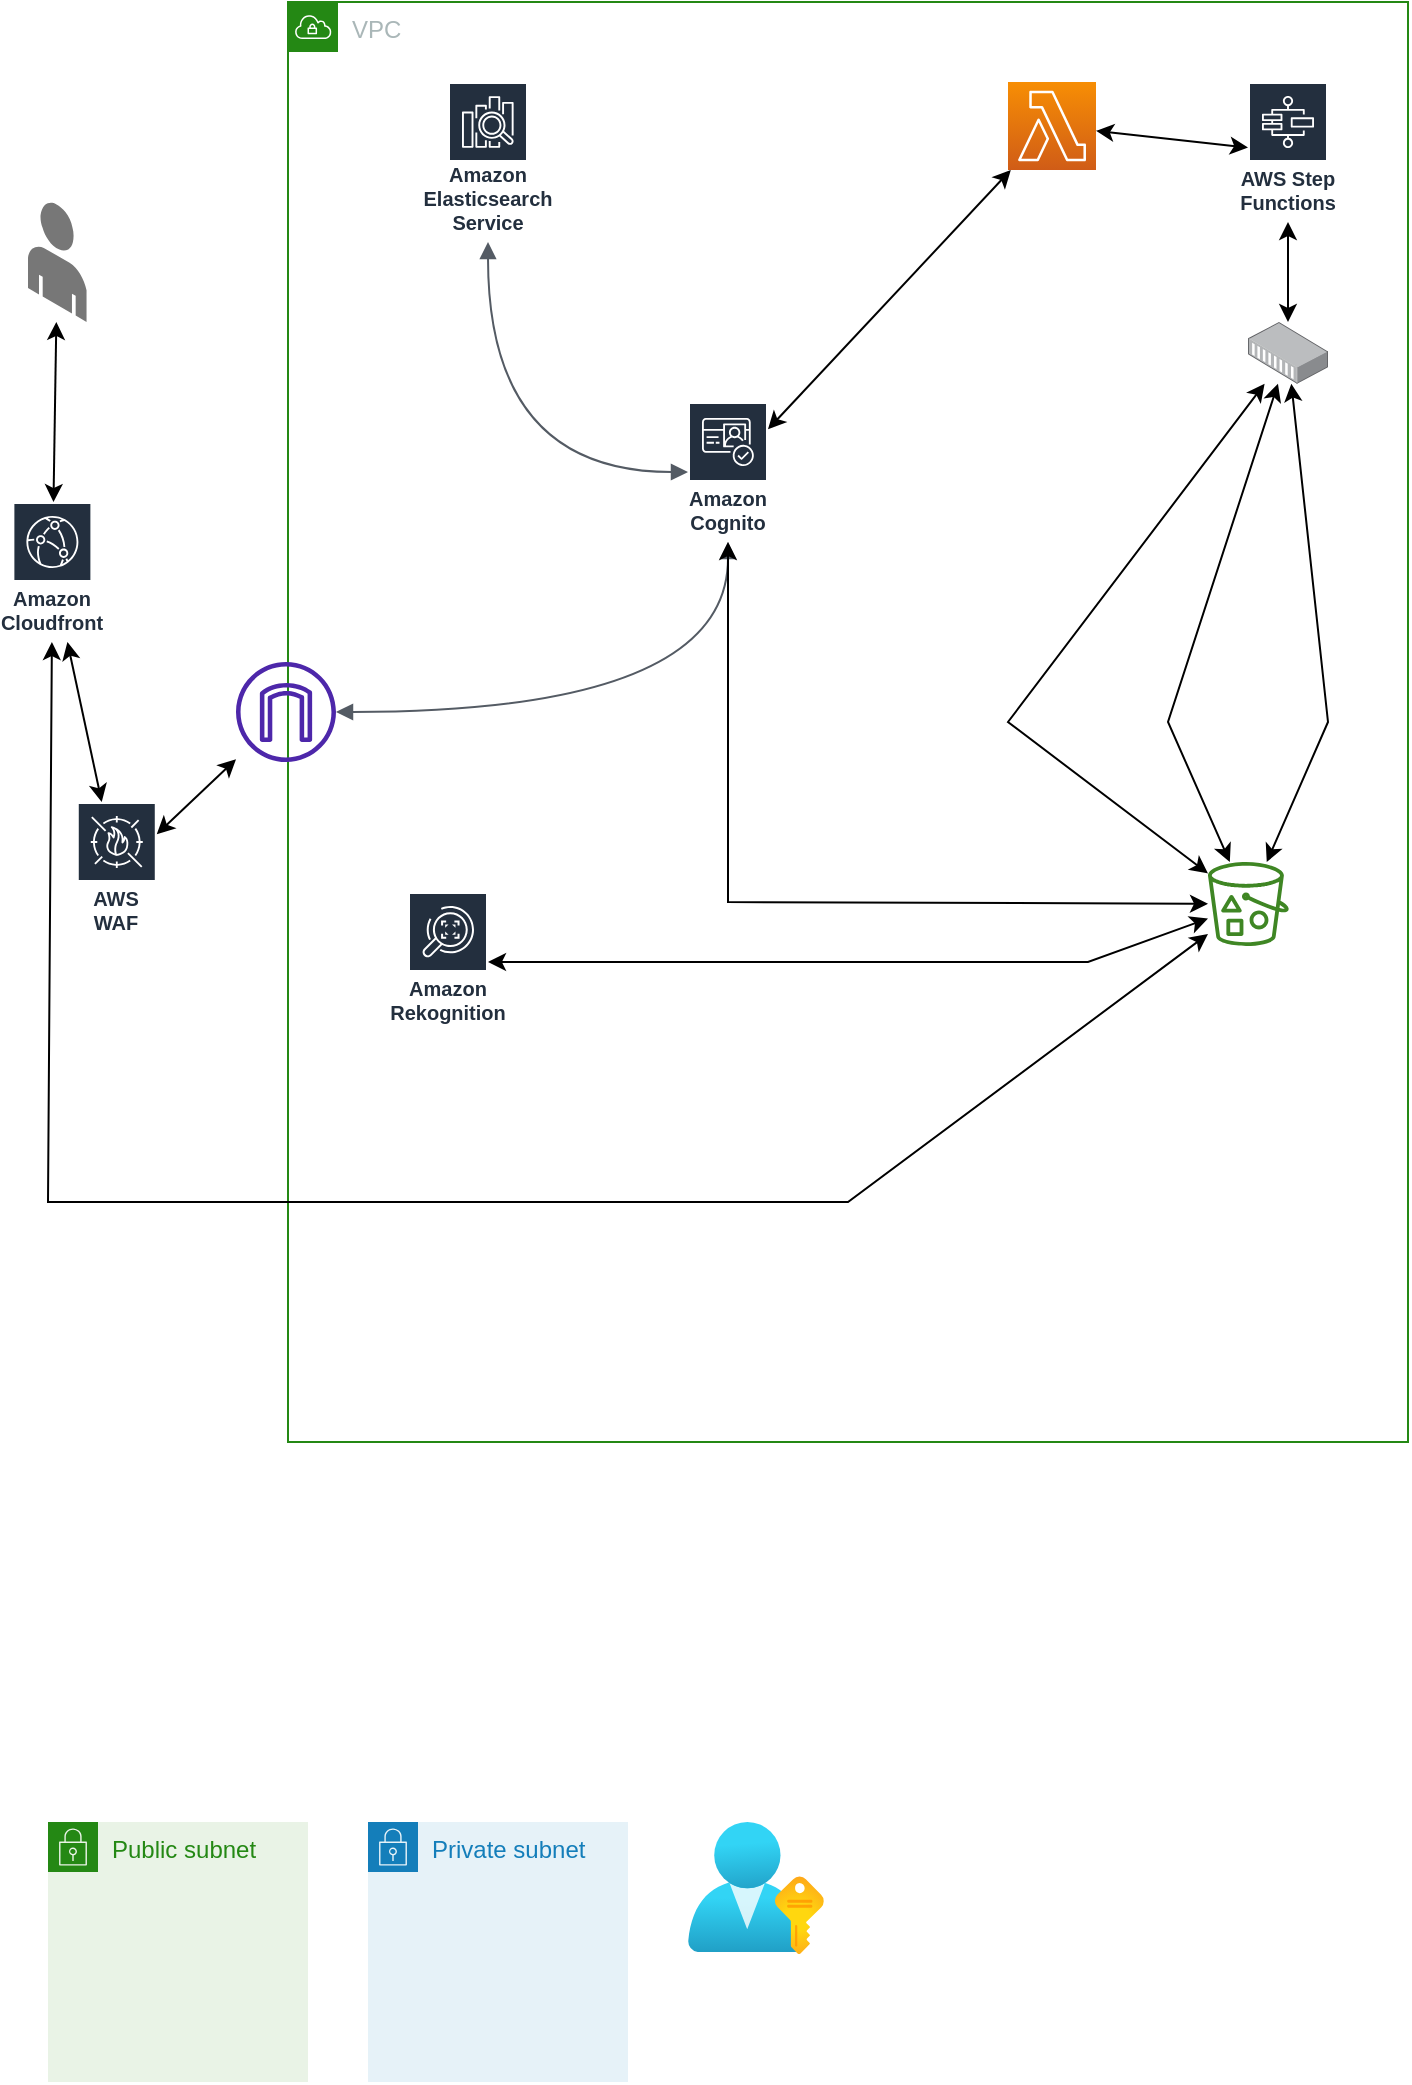 <mxfile version="20.4.0" type="github"><diagram id="S3VAisHAgMA8_Ykdj9Oy" name="Page-1"><mxGraphModel dx="1422" dy="804" grid="1" gridSize="10" guides="1" tooltips="1" connect="1" arrows="1" fold="1" page="1" pageScale="1" pageWidth="827" pageHeight="1169" math="0" shadow="0"><root><mxCell id="0"/><mxCell id="1" parent="0"/><mxCell id="wD5FJYrh4Tz_VP_SSk0y-1" value="VPC" style="points=[[0,0],[0.25,0],[0.5,0],[0.75,0],[1,0],[1,0.25],[1,0.5],[1,0.75],[1,1],[0.75,1],[0.5,1],[0.25,1],[0,1],[0,0.75],[0,0.5],[0,0.25]];outlineConnect=0;gradientColor=none;html=1;whiteSpace=wrap;fontSize=12;fontStyle=0;container=1;pointerEvents=0;collapsible=0;recursiveResize=0;shape=mxgraph.aws4.group;grIcon=mxgraph.aws4.group_vpc;strokeColor=#248814;fillColor=none;verticalAlign=top;align=left;spacingLeft=30;fontColor=#AAB7B8;dashed=0;" vertex="1" parent="1"><mxGeometry x="160" y="80" width="560" height="720" as="geometry"/></mxCell><mxCell id="wD5FJYrh4Tz_VP_SSk0y-25" value="Amazon Cognito" style="sketch=0;outlineConnect=0;fontColor=#232F3E;gradientColor=none;strokeColor=#ffffff;fillColor=#232F3E;dashed=0;verticalLabelPosition=middle;verticalAlign=bottom;align=center;html=1;whiteSpace=wrap;fontSize=10;fontStyle=1;spacing=3;shape=mxgraph.aws4.productIcon;prIcon=mxgraph.aws4.cognito;" vertex="1" parent="wD5FJYrh4Tz_VP_SSk0y-1"><mxGeometry x="200" y="200" width="40" height="70" as="geometry"/></mxCell><mxCell id="wD5FJYrh4Tz_VP_SSk0y-27" value="Amazon Elasticsearch Service" style="sketch=0;outlineConnect=0;fontColor=#232F3E;gradientColor=none;strokeColor=#ffffff;fillColor=#232F3E;dashed=0;verticalLabelPosition=middle;verticalAlign=bottom;align=center;html=1;whiteSpace=wrap;fontSize=10;fontStyle=1;spacing=3;shape=mxgraph.aws4.productIcon;prIcon=mxgraph.aws4.elasticsearch_service;" vertex="1" parent="wD5FJYrh4Tz_VP_SSk0y-1"><mxGeometry x="80" y="40" width="40" height="80" as="geometry"/></mxCell><mxCell id="wD5FJYrh4Tz_VP_SSk0y-40" value="" style="edgeStyle=orthogonalEdgeStyle;html=1;endArrow=block;elbow=vertical;startArrow=block;startFill=1;endFill=1;strokeColor=#545B64;rounded=0;curved=1;" edge="1" parent="wD5FJYrh4Tz_VP_SSk0y-1" source="wD5FJYrh4Tz_VP_SSk0y-25" target="wD5FJYrh4Tz_VP_SSk0y-27"><mxGeometry width="100" relative="1" as="geometry"><mxPoint x="230" y="310" as="sourcePoint"/><mxPoint x="330" y="310" as="targetPoint"/></mxGeometry></mxCell><mxCell id="wD5FJYrh4Tz_VP_SSk0y-50" value="" style="points=[];aspect=fixed;html=1;align=center;shadow=0;dashed=0;image;image=img/lib/allied_telesis/media_converters/Media_Converter_Modular.svg;" vertex="1" parent="wD5FJYrh4Tz_VP_SSk0y-1"><mxGeometry x="480" y="160" width="40" height="30.85" as="geometry"/></mxCell><mxCell id="wD5FJYrh4Tz_VP_SSk0y-56" value="" style="endArrow=classic;startArrow=classic;html=1;rounded=0;strokeColor=default;elbow=vertical;" edge="1" parent="wD5FJYrh4Tz_VP_SSk0y-1" source="wD5FJYrh4Tz_VP_SSk0y-61" target="wD5FJYrh4Tz_VP_SSk0y-50"><mxGeometry width="50" height="50" relative="1" as="geometry"><mxPoint x="220" y="440" as="sourcePoint"/><mxPoint x="270" y="390" as="targetPoint"/></mxGeometry></mxCell><mxCell id="wD5FJYrh4Tz_VP_SSk0y-61" value="AWS Step Functions" style="sketch=0;outlineConnect=0;fontColor=#232F3E;gradientColor=none;strokeColor=#ffffff;fillColor=#232F3E;dashed=0;verticalLabelPosition=middle;verticalAlign=bottom;align=center;html=1;whiteSpace=wrap;fontSize=10;fontStyle=1;spacing=3;shape=mxgraph.aws4.productIcon;prIcon=mxgraph.aws4.step_functions;" vertex="1" parent="wD5FJYrh4Tz_VP_SSk0y-1"><mxGeometry x="480" y="40" width="40" height="70" as="geometry"/></mxCell><mxCell id="wD5FJYrh4Tz_VP_SSk0y-63" value="" style="endArrow=classic;startArrow=classic;html=1;rounded=0;strokeColor=default;elbow=vertical;" edge="1" parent="wD5FJYrh4Tz_VP_SSk0y-1" source="wD5FJYrh4Tz_VP_SSk0y-25" target="wD5FJYrh4Tz_VP_SSk0y-68"><mxGeometry width="50" height="50" relative="1" as="geometry"><mxPoint x="220" y="440" as="sourcePoint"/><mxPoint x="270" y="390" as="targetPoint"/></mxGeometry></mxCell><mxCell id="wD5FJYrh4Tz_VP_SSk0y-68" value="" style="sketch=0;points=[[0,0,0],[0.25,0,0],[0.5,0,0],[0.75,0,0],[1,0,0],[0,1,0],[0.25,1,0],[0.5,1,0],[0.75,1,0],[1,1,0],[0,0.25,0],[0,0.5,0],[0,0.75,0],[1,0.25,0],[1,0.5,0],[1,0.75,0]];outlineConnect=0;fontColor=#232F3E;gradientColor=#F78E04;gradientDirection=north;fillColor=#D05C17;strokeColor=#ffffff;dashed=0;verticalLabelPosition=bottom;verticalAlign=top;align=center;html=1;fontSize=12;fontStyle=0;aspect=fixed;shape=mxgraph.aws4.resourceIcon;resIcon=mxgraph.aws4.lambda;" vertex="1" parent="wD5FJYrh4Tz_VP_SSk0y-1"><mxGeometry x="360" y="40" width="44" height="44" as="geometry"/></mxCell><mxCell id="wD5FJYrh4Tz_VP_SSk0y-69" value="" style="endArrow=classic;startArrow=classic;html=1;rounded=0;strokeColor=default;elbow=vertical;" edge="1" parent="wD5FJYrh4Tz_VP_SSk0y-1" source="wD5FJYrh4Tz_VP_SSk0y-68" target="wD5FJYrh4Tz_VP_SSk0y-61"><mxGeometry width="50" height="50" relative="1" as="geometry"><mxPoint x="220" y="440" as="sourcePoint"/><mxPoint x="270" y="390" as="targetPoint"/></mxGeometry></mxCell><mxCell id="wD5FJYrh4Tz_VP_SSk0y-58" value="Amazon Rekognition" style="sketch=0;outlineConnect=0;fontColor=#232F3E;gradientColor=none;strokeColor=#ffffff;fillColor=#232F3E;dashed=0;verticalLabelPosition=middle;verticalAlign=bottom;align=center;html=1;whiteSpace=wrap;fontSize=10;fontStyle=1;spacing=3;shape=mxgraph.aws4.productIcon;prIcon=mxgraph.aws4.rekognition;" vertex="1" parent="wD5FJYrh4Tz_VP_SSk0y-1"><mxGeometry x="60" y="445" width="40" height="70" as="geometry"/></mxCell><mxCell id="wD5FJYrh4Tz_VP_SSk0y-71" value="" style="sketch=0;outlineConnect=0;fontColor=#232F3E;gradientColor=none;fillColor=#4D27AA;strokeColor=none;dashed=0;verticalLabelPosition=bottom;verticalAlign=top;align=center;html=1;fontSize=12;fontStyle=0;aspect=fixed;pointerEvents=1;shape=mxgraph.aws4.internet_gateway;" vertex="1" parent="wD5FJYrh4Tz_VP_SSk0y-1"><mxGeometry x="-26" y="330" width="50" height="50" as="geometry"/></mxCell><mxCell id="wD5FJYrh4Tz_VP_SSk0y-41" value="" style="edgeStyle=orthogonalEdgeStyle;html=1;endArrow=block;elbow=vertical;startArrow=block;startFill=1;endFill=1;strokeColor=#545B64;rounded=0;curved=1;" edge="1" parent="wD5FJYrh4Tz_VP_SSk0y-1" source="wD5FJYrh4Tz_VP_SSk0y-71" target="wD5FJYrh4Tz_VP_SSk0y-25"><mxGeometry width="100" relative="1" as="geometry"><mxPoint x="26" y="360" as="sourcePoint"/><mxPoint x="290" y="310" as="targetPoint"/></mxGeometry></mxCell><mxCell id="wD5FJYrh4Tz_VP_SSk0y-18" value="" style="sketch=0;outlineConnect=0;fontColor=#232F3E;gradientColor=none;fillColor=#3F8624;strokeColor=none;dashed=0;verticalLabelPosition=bottom;verticalAlign=top;align=center;html=1;fontSize=12;fontStyle=0;aspect=fixed;pointerEvents=1;shape=mxgraph.aws4.bucket_with_objects;" vertex="1" parent="wD5FJYrh4Tz_VP_SSk0y-1"><mxGeometry x="460" y="430" width="40.38" height="42" as="geometry"/></mxCell><mxCell id="wD5FJYrh4Tz_VP_SSk0y-55" value="" style="endArrow=classic;startArrow=classic;html=1;rounded=0;strokeColor=default;elbow=vertical;" edge="1" parent="wD5FJYrh4Tz_VP_SSk0y-1" source="wD5FJYrh4Tz_VP_SSk0y-50" target="wD5FJYrh4Tz_VP_SSk0y-18"><mxGeometry width="50" height="50" relative="1" as="geometry"><mxPoint x="220" y="440" as="sourcePoint"/><mxPoint x="270" y="390" as="targetPoint"/><Array as="points"><mxPoint x="360" y="360"/></Array></mxGeometry></mxCell><mxCell id="wD5FJYrh4Tz_VP_SSk0y-54" value="" style="endArrow=classic;startArrow=classic;html=1;rounded=0;strokeColor=default;elbow=vertical;" edge="1" parent="wD5FJYrh4Tz_VP_SSk0y-1" source="wD5FJYrh4Tz_VP_SSk0y-50" target="wD5FJYrh4Tz_VP_SSk0y-18"><mxGeometry width="50" height="50" relative="1" as="geometry"><mxPoint x="220" y="440" as="sourcePoint"/><mxPoint x="270" y="390" as="targetPoint"/><Array as="points"><mxPoint x="440" y="360"/></Array></mxGeometry></mxCell><mxCell id="wD5FJYrh4Tz_VP_SSk0y-53" value="" style="endArrow=classic;startArrow=classic;html=1;rounded=0;strokeColor=default;elbow=vertical;" edge="1" parent="wD5FJYrh4Tz_VP_SSk0y-1" source="wD5FJYrh4Tz_VP_SSk0y-50" target="wD5FJYrh4Tz_VP_SSk0y-18"><mxGeometry width="50" height="50" relative="1" as="geometry"><mxPoint x="250" y="520" as="sourcePoint"/><mxPoint x="300" y="470" as="targetPoint"/><Array as="points"><mxPoint x="520" y="360"/></Array></mxGeometry></mxCell><mxCell id="wD5FJYrh4Tz_VP_SSk0y-59" value="" style="endArrow=classic;startArrow=classic;html=1;rounded=0;strokeColor=default;elbow=vertical;" edge="1" parent="wD5FJYrh4Tz_VP_SSk0y-1" source="wD5FJYrh4Tz_VP_SSk0y-58" target="wD5FJYrh4Tz_VP_SSk0y-18"><mxGeometry width="50" height="50" relative="1" as="geometry"><mxPoint x="220" y="440" as="sourcePoint"/><mxPoint x="270" y="390" as="targetPoint"/><Array as="points"><mxPoint x="400" y="480"/></Array></mxGeometry></mxCell><mxCell id="wD5FJYrh4Tz_VP_SSk0y-62" value="" style="endArrow=classic;startArrow=classic;html=1;rounded=0;strokeColor=default;elbow=vertical;" edge="1" parent="wD5FJYrh4Tz_VP_SSk0y-1" source="wD5FJYrh4Tz_VP_SSk0y-18" target="wD5FJYrh4Tz_VP_SSk0y-25"><mxGeometry width="50" height="50" relative="1" as="geometry"><mxPoint x="220" y="440" as="sourcePoint"/><mxPoint x="270" y="390" as="targetPoint"/><Array as="points"><mxPoint x="220" y="450"/></Array></mxGeometry></mxCell><mxCell id="wD5FJYrh4Tz_VP_SSk0y-15" value="Public subnet" style="points=[[0,0],[0.25,0],[0.5,0],[0.75,0],[1,0],[1,0.25],[1,0.5],[1,0.75],[1,1],[0.75,1],[0.5,1],[0.25,1],[0,1],[0,0.75],[0,0.5],[0,0.25]];outlineConnect=0;gradientColor=none;html=1;whiteSpace=wrap;fontSize=12;fontStyle=0;container=1;pointerEvents=0;collapsible=0;recursiveResize=0;shape=mxgraph.aws4.group;grIcon=mxgraph.aws4.group_security_group;grStroke=0;strokeColor=#248814;fillColor=#E9F3E6;verticalAlign=top;align=left;spacingLeft=30;fontColor=#248814;dashed=0;" vertex="1" parent="1"><mxGeometry x="40" y="990" width="130" height="130" as="geometry"/></mxCell><mxCell id="wD5FJYrh4Tz_VP_SSk0y-16" value="Private subnet" style="points=[[0,0],[0.25,0],[0.5,0],[0.75,0],[1,0],[1,0.25],[1,0.5],[1,0.75],[1,1],[0.75,1],[0.5,1],[0.25,1],[0,1],[0,0.75],[0,0.5],[0,0.25]];outlineConnect=0;gradientColor=none;html=1;whiteSpace=wrap;fontSize=12;fontStyle=0;container=1;pointerEvents=0;collapsible=0;recursiveResize=0;shape=mxgraph.aws4.group;grIcon=mxgraph.aws4.group_security_group;grStroke=0;strokeColor=#147EBA;fillColor=#E6F2F8;verticalAlign=top;align=left;spacingLeft=30;fontColor=#147EBA;dashed=0;" vertex="1" parent="1"><mxGeometry x="200" y="990" width="130" height="130" as="geometry"/></mxCell><mxCell id="wD5FJYrh4Tz_VP_SSk0y-43" value="" style="aspect=fixed;html=1;points=[];align=center;image;fontSize=12;image=img/lib/azure2/azure_stack/User_Subscriptions.svg;" vertex="1" parent="1"><mxGeometry x="360" y="990" width="68" height="66" as="geometry"/></mxCell><mxCell id="wD5FJYrh4Tz_VP_SSk0y-44" value="" style="verticalLabelPosition=bottom;html=1;verticalAlign=top;strokeWidth=1;align=center;outlineConnect=0;dashed=0;outlineConnect=0;shape=mxgraph.aws3d.end_user;strokeColor=none;fillColor=#777777;aspect=fixed;" vertex="1" parent="1"><mxGeometry x="30" y="180" width="29.27" height="60" as="geometry"/></mxCell><mxCell id="wD5FJYrh4Tz_VP_SSk0y-45" value="Amazon Cloudfront" style="sketch=0;outlineConnect=0;fontColor=#232F3E;gradientColor=none;strokeColor=#ffffff;fillColor=#232F3E;dashed=0;verticalLabelPosition=middle;verticalAlign=bottom;align=center;html=1;whiteSpace=wrap;fontSize=10;fontStyle=1;spacing=3;shape=mxgraph.aws4.productIcon;prIcon=mxgraph.aws4.cloudfront;" vertex="1" parent="1"><mxGeometry x="22.19" y="330" width="40" height="70" as="geometry"/></mxCell><mxCell id="wD5FJYrh4Tz_VP_SSk0y-46" value="" style="endArrow=classic;startArrow=classic;html=1;rounded=0;strokeColor=default;curved=1;elbow=vertical;" edge="1" parent="1" source="wD5FJYrh4Tz_VP_SSk0y-45" target="wD5FJYrh4Tz_VP_SSk0y-44"><mxGeometry width="50" height="50" relative="1" as="geometry"><mxPoint x="380" y="220" as="sourcePoint"/><mxPoint x="430" y="170" as="targetPoint"/></mxGeometry></mxCell><mxCell id="wD5FJYrh4Tz_VP_SSk0y-47" value="AWS WAF" style="sketch=0;outlineConnect=0;fontColor=#232F3E;gradientColor=none;strokeColor=#ffffff;fillColor=#232F3E;dashed=0;verticalLabelPosition=middle;verticalAlign=bottom;align=center;html=1;whiteSpace=wrap;fontSize=10;fontStyle=1;spacing=3;shape=mxgraph.aws4.productIcon;prIcon=mxgraph.aws4.waf;" vertex="1" parent="1"><mxGeometry x="54.39" y="480" width="40" height="70" as="geometry"/></mxCell><mxCell id="wD5FJYrh4Tz_VP_SSk0y-48" value="" style="endArrow=classic;startArrow=classic;html=1;rounded=0;strokeColor=default;curved=1;elbow=vertical;" edge="1" parent="1" source="wD5FJYrh4Tz_VP_SSk0y-47" target="wD5FJYrh4Tz_VP_SSk0y-45"><mxGeometry width="50" height="50" relative="1" as="geometry"><mxPoint x="380" y="420" as="sourcePoint"/><mxPoint x="430" y="370" as="targetPoint"/></mxGeometry></mxCell><mxCell id="wD5FJYrh4Tz_VP_SSk0y-49" value="" style="endArrow=classic;startArrow=classic;html=1;rounded=0;strokeColor=default;curved=1;elbow=vertical;" edge="1" parent="1" source="wD5FJYrh4Tz_VP_SSk0y-47" target="wD5FJYrh4Tz_VP_SSk0y-71"><mxGeometry width="50" height="50" relative="1" as="geometry"><mxPoint x="380" y="420" as="sourcePoint"/><mxPoint x="136" y="461.649" as="targetPoint"/></mxGeometry></mxCell><mxCell id="wD5FJYrh4Tz_VP_SSk0y-70" value="" style="endArrow=classic;startArrow=classic;html=1;rounded=0;strokeColor=default;elbow=vertical;" edge="1" parent="1" source="wD5FJYrh4Tz_VP_SSk0y-45" target="wD5FJYrh4Tz_VP_SSk0y-18"><mxGeometry width="50" height="50" relative="1" as="geometry"><mxPoint x="380" y="520" as="sourcePoint"/><mxPoint x="430" y="470" as="targetPoint"/><Array as="points"><mxPoint x="40" y="680"/><mxPoint x="440" y="680"/></Array></mxGeometry></mxCell></root></mxGraphModel></diagram></mxfile>